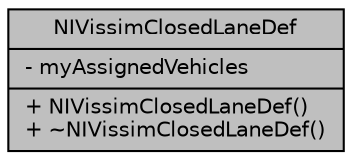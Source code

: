 digraph "NIVissimClosedLaneDef"
{
  edge [fontname="Helvetica",fontsize="10",labelfontname="Helvetica",labelfontsize="10"];
  node [fontname="Helvetica",fontsize="10",shape=record];
  Node1 [label="{NIVissimClosedLaneDef\n|- myAssignedVehicles\l|+ NIVissimClosedLaneDef()\l+ ~NIVissimClosedLaneDef()\l}",height=0.2,width=0.4,color="black", fillcolor="grey75", style="filled", fontcolor="black"];
}
